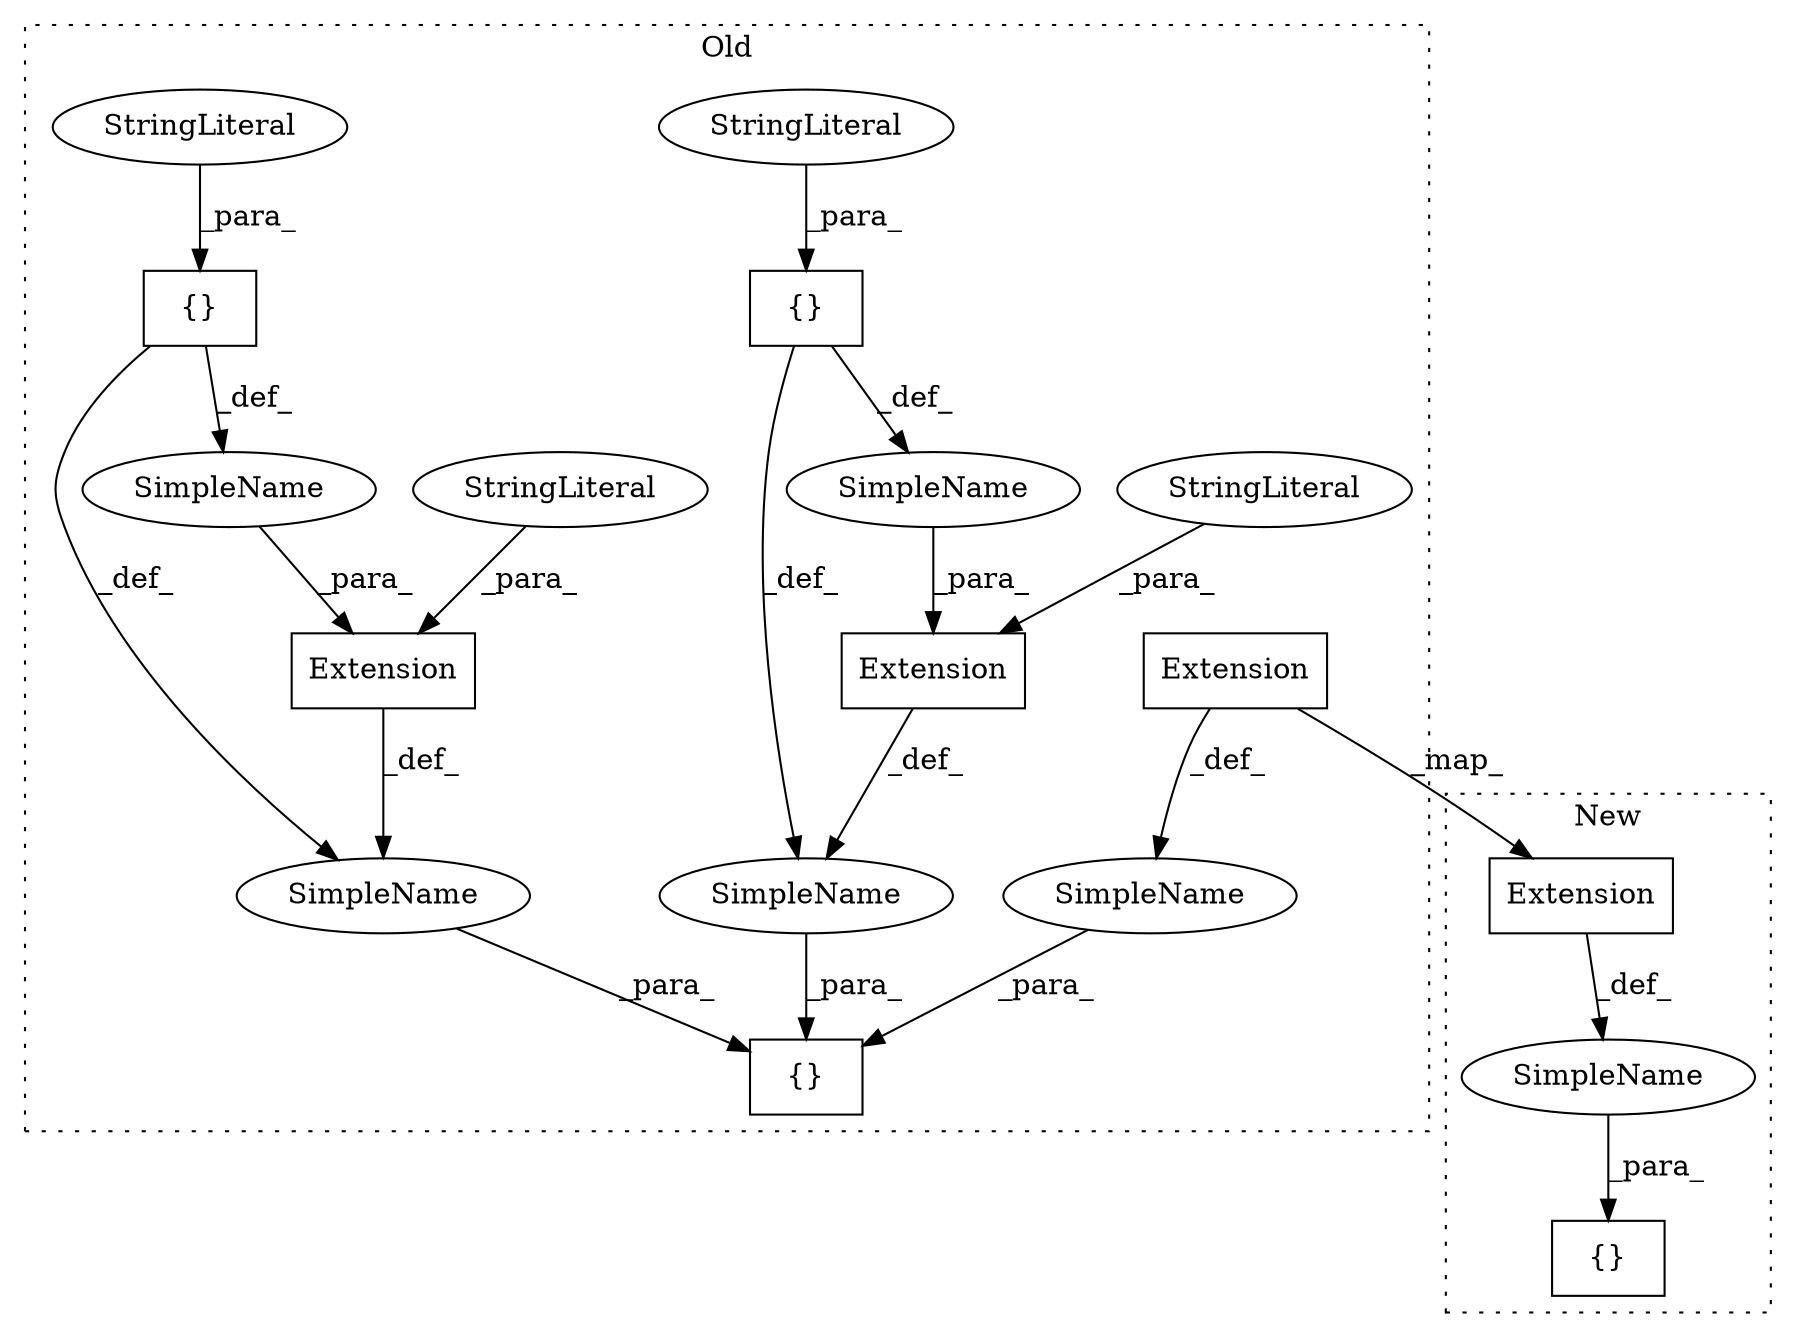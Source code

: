 digraph G {
subgraph cluster0 {
1 [label="Extension" a="32" s="3345,3427" l="10,1" shape="box"];
3 [label="{}" a="4" s="3266,3532" l="1,1" shape="box"];
4 [label="SimpleName" a="42" s="" l="" shape="ellipse"];
6 [label="Extension" a="32" s="3267,3343" l="10,1" shape="box"];
7 [label="{}" a="4" s="3307,3329" l="1,1" shape="box"];
9 [label="SimpleName" a="42" s="" l="" shape="ellipse"];
10 [label="SimpleName" a="42" s="" l="" shape="ellipse"];
11 [label="StringLiteral" a="45" s="3277" l="17" shape="ellipse"];
12 [label="StringLiteral" a="45" s="3308" l="21" shape="ellipse"];
13 [label="Extension" a="32" s="3429,3531" l="10,1" shape="box"];
14 [label="{}" a="4" s="3482,3517" l="1,1" shape="box"];
15 [label="SimpleName" a="42" s="" l="" shape="ellipse"];
16 [label="SimpleName" a="42" s="" l="" shape="ellipse"];
17 [label="StringLiteral" a="45" s="3439" l="30" shape="ellipse"];
18 [label="StringLiteral" a="45" s="3483" l="34" shape="ellipse"];
label = "Old";
style="dotted";
}
subgraph cluster1 {
2 [label="Extension" a="32" s="3291,3373" l="10,1" shape="box"];
5 [label="{}" a="4" s="3290,3374" l="1,1" shape="box"];
8 [label="SimpleName" a="42" s="" l="" shape="ellipse"];
label = "New";
style="dotted";
}
1 -> 2 [label="_map_"];
1 -> 4 [label="_def_"];
2 -> 8 [label="_def_"];
4 -> 3 [label="_para_"];
6 -> 9 [label="_def_"];
7 -> 9 [label="_def_"];
7 -> 10 [label="_def_"];
8 -> 5 [label="_para_"];
9 -> 3 [label="_para_"];
10 -> 6 [label="_para_"];
11 -> 6 [label="_para_"];
12 -> 7 [label="_para_"];
13 -> 15 [label="_def_"];
14 -> 16 [label="_def_"];
14 -> 15 [label="_def_"];
15 -> 3 [label="_para_"];
16 -> 13 [label="_para_"];
17 -> 13 [label="_para_"];
18 -> 14 [label="_para_"];
}
